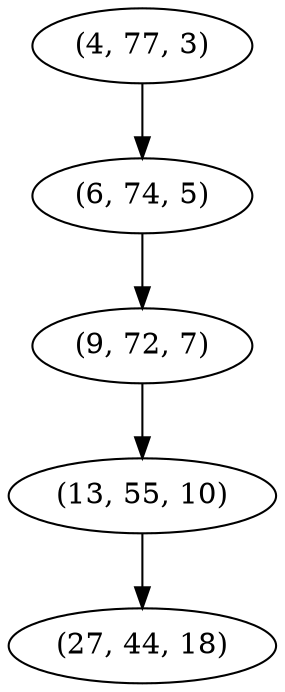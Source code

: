 digraph tree {
    "(4, 77, 3)";
    "(6, 74, 5)";
    "(9, 72, 7)";
    "(13, 55, 10)";
    "(27, 44, 18)";
    "(4, 77, 3)" -> "(6, 74, 5)";
    "(6, 74, 5)" -> "(9, 72, 7)";
    "(9, 72, 7)" -> "(13, 55, 10)";
    "(13, 55, 10)" -> "(27, 44, 18)";
}

